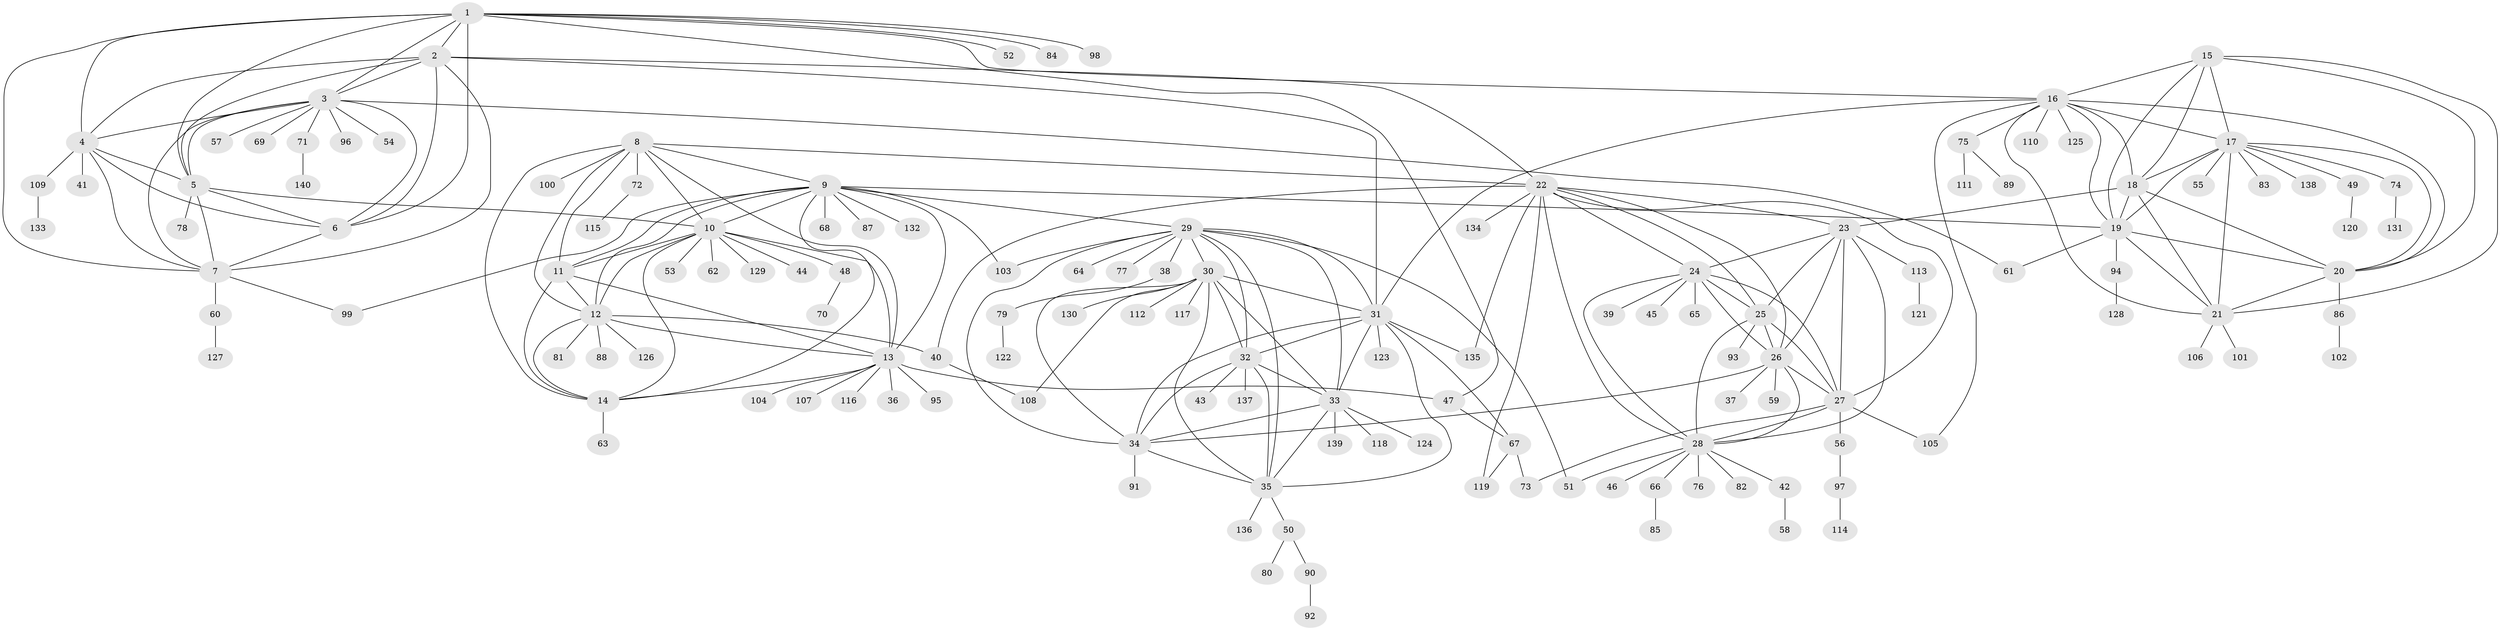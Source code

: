// Generated by graph-tools (version 1.1) at 2025/02/03/09/25 03:02:46]
// undirected, 140 vertices, 232 edges
graph export_dot {
graph [start="1"]
  node [color=gray90,style=filled];
  1;
  2;
  3;
  4;
  5;
  6;
  7;
  8;
  9;
  10;
  11;
  12;
  13;
  14;
  15;
  16;
  17;
  18;
  19;
  20;
  21;
  22;
  23;
  24;
  25;
  26;
  27;
  28;
  29;
  30;
  31;
  32;
  33;
  34;
  35;
  36;
  37;
  38;
  39;
  40;
  41;
  42;
  43;
  44;
  45;
  46;
  47;
  48;
  49;
  50;
  51;
  52;
  53;
  54;
  55;
  56;
  57;
  58;
  59;
  60;
  61;
  62;
  63;
  64;
  65;
  66;
  67;
  68;
  69;
  70;
  71;
  72;
  73;
  74;
  75;
  76;
  77;
  78;
  79;
  80;
  81;
  82;
  83;
  84;
  85;
  86;
  87;
  88;
  89;
  90;
  91;
  92;
  93;
  94;
  95;
  96;
  97;
  98;
  99;
  100;
  101;
  102;
  103;
  104;
  105;
  106;
  107;
  108;
  109;
  110;
  111;
  112;
  113;
  114;
  115;
  116;
  117;
  118;
  119;
  120;
  121;
  122;
  123;
  124;
  125;
  126;
  127;
  128;
  129;
  130;
  131;
  132;
  133;
  134;
  135;
  136;
  137;
  138;
  139;
  140;
  1 -- 2;
  1 -- 3;
  1 -- 4;
  1 -- 5;
  1 -- 6;
  1 -- 7;
  1 -- 16;
  1 -- 47;
  1 -- 52;
  1 -- 84;
  1 -- 98;
  2 -- 3;
  2 -- 4;
  2 -- 5;
  2 -- 6;
  2 -- 7;
  2 -- 22;
  2 -- 31;
  3 -- 4;
  3 -- 5;
  3 -- 6;
  3 -- 7;
  3 -- 54;
  3 -- 57;
  3 -- 61;
  3 -- 69;
  3 -- 71;
  3 -- 96;
  4 -- 5;
  4 -- 6;
  4 -- 7;
  4 -- 41;
  4 -- 109;
  5 -- 6;
  5 -- 7;
  5 -- 10;
  5 -- 78;
  6 -- 7;
  7 -- 60;
  7 -- 99;
  8 -- 9;
  8 -- 10;
  8 -- 11;
  8 -- 12;
  8 -- 13;
  8 -- 14;
  8 -- 22;
  8 -- 72;
  8 -- 100;
  9 -- 10;
  9 -- 11;
  9 -- 12;
  9 -- 13;
  9 -- 14;
  9 -- 19;
  9 -- 29;
  9 -- 68;
  9 -- 87;
  9 -- 99;
  9 -- 103;
  9 -- 132;
  10 -- 11;
  10 -- 12;
  10 -- 13;
  10 -- 14;
  10 -- 44;
  10 -- 48;
  10 -- 53;
  10 -- 62;
  10 -- 129;
  11 -- 12;
  11 -- 13;
  11 -- 14;
  12 -- 13;
  12 -- 14;
  12 -- 40;
  12 -- 81;
  12 -- 88;
  12 -- 126;
  13 -- 14;
  13 -- 36;
  13 -- 47;
  13 -- 95;
  13 -- 104;
  13 -- 107;
  13 -- 116;
  14 -- 63;
  15 -- 16;
  15 -- 17;
  15 -- 18;
  15 -- 19;
  15 -- 20;
  15 -- 21;
  16 -- 17;
  16 -- 18;
  16 -- 19;
  16 -- 20;
  16 -- 21;
  16 -- 31;
  16 -- 75;
  16 -- 105;
  16 -- 110;
  16 -- 125;
  17 -- 18;
  17 -- 19;
  17 -- 20;
  17 -- 21;
  17 -- 49;
  17 -- 55;
  17 -- 74;
  17 -- 83;
  17 -- 138;
  18 -- 19;
  18 -- 20;
  18 -- 21;
  18 -- 23;
  19 -- 20;
  19 -- 21;
  19 -- 61;
  19 -- 94;
  20 -- 21;
  20 -- 86;
  21 -- 101;
  21 -- 106;
  22 -- 23;
  22 -- 24;
  22 -- 25;
  22 -- 26;
  22 -- 27;
  22 -- 28;
  22 -- 40;
  22 -- 119;
  22 -- 134;
  22 -- 135;
  23 -- 24;
  23 -- 25;
  23 -- 26;
  23 -- 27;
  23 -- 28;
  23 -- 113;
  24 -- 25;
  24 -- 26;
  24 -- 27;
  24 -- 28;
  24 -- 39;
  24 -- 45;
  24 -- 65;
  25 -- 26;
  25 -- 27;
  25 -- 28;
  25 -- 93;
  26 -- 27;
  26 -- 28;
  26 -- 34;
  26 -- 37;
  26 -- 59;
  27 -- 28;
  27 -- 56;
  27 -- 73;
  27 -- 105;
  28 -- 42;
  28 -- 46;
  28 -- 51;
  28 -- 66;
  28 -- 76;
  28 -- 82;
  29 -- 30;
  29 -- 31;
  29 -- 32;
  29 -- 33;
  29 -- 34;
  29 -- 35;
  29 -- 38;
  29 -- 51;
  29 -- 64;
  29 -- 77;
  29 -- 103;
  30 -- 31;
  30 -- 32;
  30 -- 33;
  30 -- 34;
  30 -- 35;
  30 -- 108;
  30 -- 112;
  30 -- 117;
  30 -- 130;
  31 -- 32;
  31 -- 33;
  31 -- 34;
  31 -- 35;
  31 -- 67;
  31 -- 123;
  31 -- 135;
  32 -- 33;
  32 -- 34;
  32 -- 35;
  32 -- 43;
  32 -- 137;
  33 -- 34;
  33 -- 35;
  33 -- 118;
  33 -- 124;
  33 -- 139;
  34 -- 35;
  34 -- 91;
  35 -- 50;
  35 -- 136;
  38 -- 79;
  40 -- 108;
  42 -- 58;
  47 -- 67;
  48 -- 70;
  49 -- 120;
  50 -- 80;
  50 -- 90;
  56 -- 97;
  60 -- 127;
  66 -- 85;
  67 -- 73;
  67 -- 119;
  71 -- 140;
  72 -- 115;
  74 -- 131;
  75 -- 89;
  75 -- 111;
  79 -- 122;
  86 -- 102;
  90 -- 92;
  94 -- 128;
  97 -- 114;
  109 -- 133;
  113 -- 121;
}
